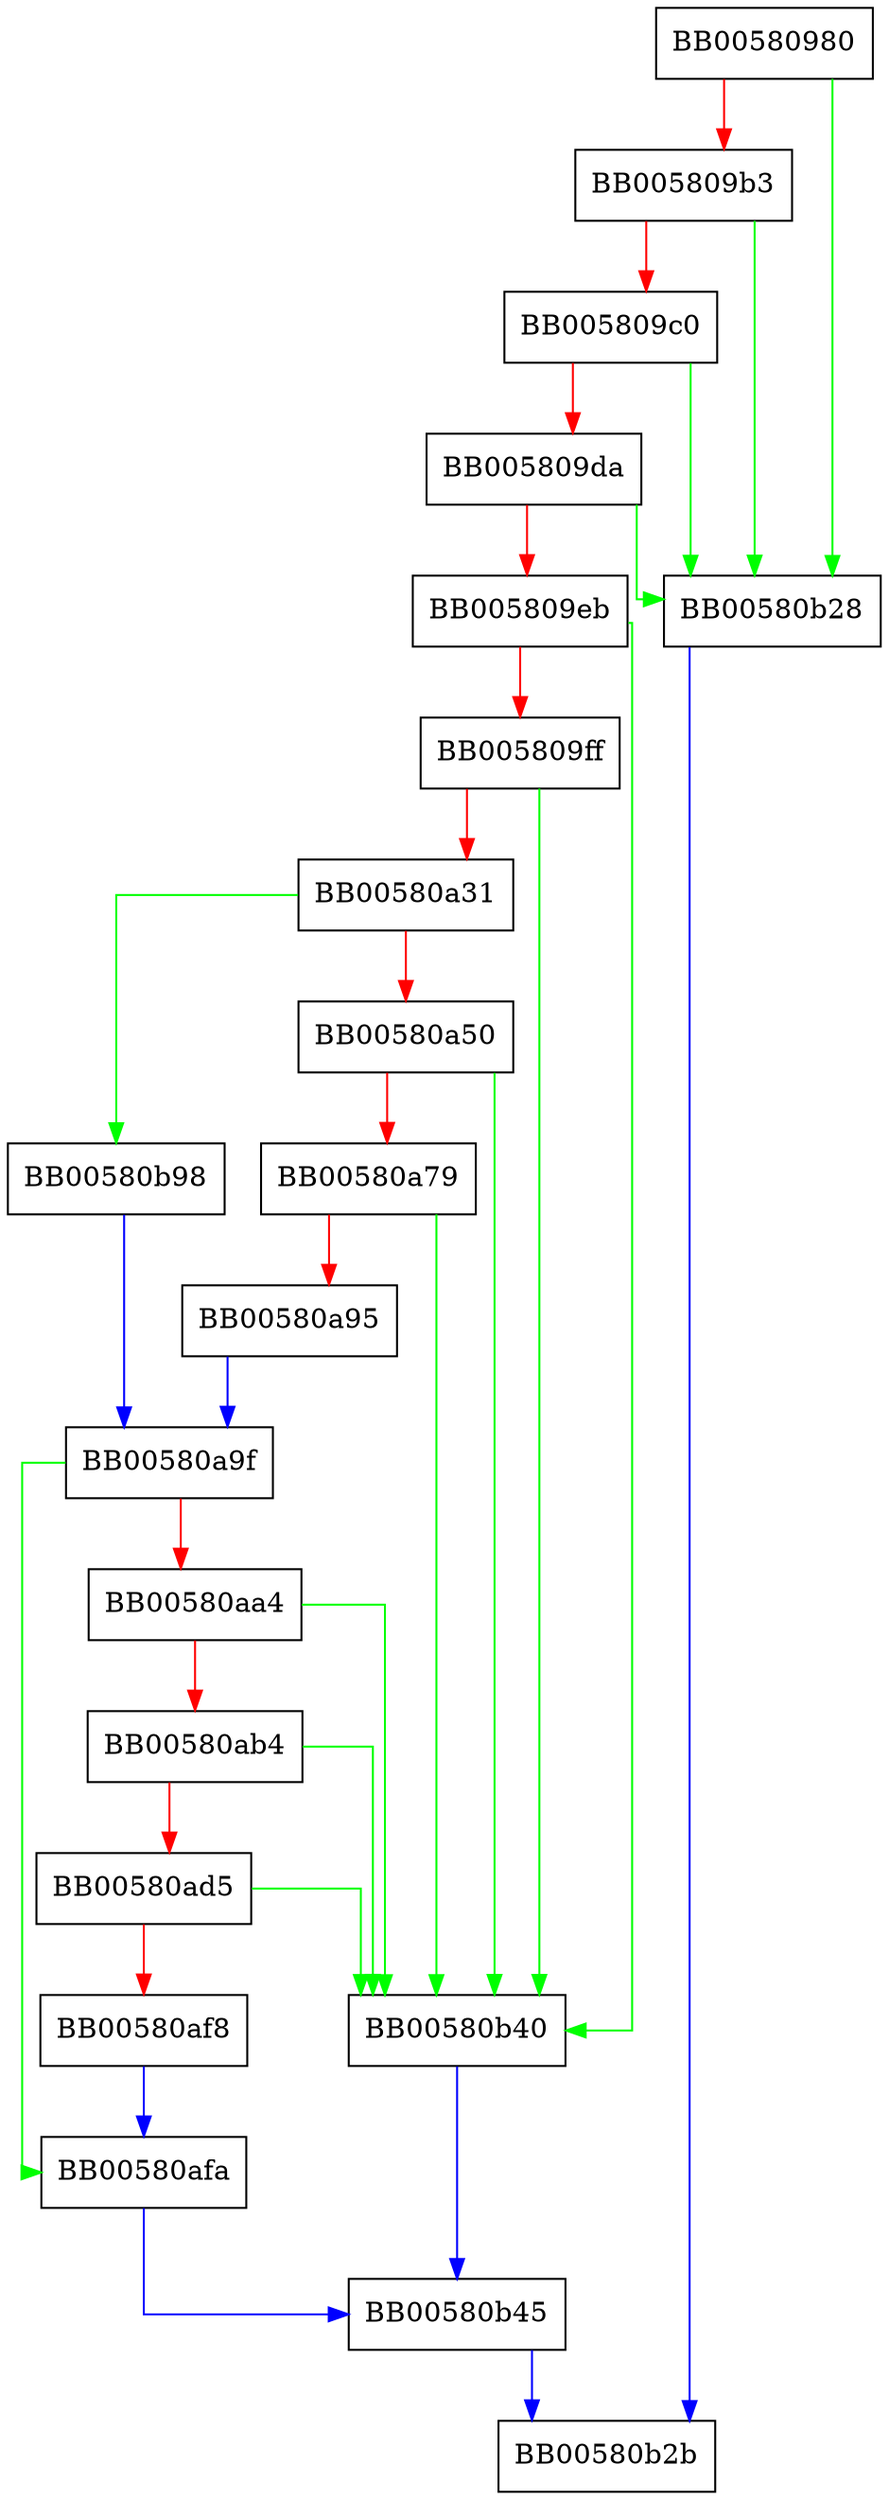 digraph ec_pkey_export_to {
  node [shape="box"];
  graph [splines=ortho];
  BB00580980 -> BB00580b28 [color="green"];
  BB00580980 -> BB005809b3 [color="red"];
  BB005809b3 -> BB00580b28 [color="green"];
  BB005809b3 -> BB005809c0 [color="red"];
  BB005809c0 -> BB00580b28 [color="green"];
  BB005809c0 -> BB005809da [color="red"];
  BB005809da -> BB00580b28 [color="green"];
  BB005809da -> BB005809eb [color="red"];
  BB005809eb -> BB00580b40 [color="green"];
  BB005809eb -> BB005809ff [color="red"];
  BB005809ff -> BB00580b40 [color="green"];
  BB005809ff -> BB00580a31 [color="red"];
  BB00580a31 -> BB00580b98 [color="green"];
  BB00580a31 -> BB00580a50 [color="red"];
  BB00580a50 -> BB00580b40 [color="green"];
  BB00580a50 -> BB00580a79 [color="red"];
  BB00580a79 -> BB00580b40 [color="green"];
  BB00580a79 -> BB00580a95 [color="red"];
  BB00580a95 -> BB00580a9f [color="blue"];
  BB00580a9f -> BB00580afa [color="green"];
  BB00580a9f -> BB00580aa4 [color="red"];
  BB00580aa4 -> BB00580b40 [color="green"];
  BB00580aa4 -> BB00580ab4 [color="red"];
  BB00580ab4 -> BB00580b40 [color="green"];
  BB00580ab4 -> BB00580ad5 [color="red"];
  BB00580ad5 -> BB00580b40 [color="green"];
  BB00580ad5 -> BB00580af8 [color="red"];
  BB00580af8 -> BB00580afa [color="blue"];
  BB00580afa -> BB00580b45 [color="blue"];
  BB00580b28 -> BB00580b2b [color="blue"];
  BB00580b40 -> BB00580b45 [color="blue"];
  BB00580b45 -> BB00580b2b [color="blue"];
  BB00580b98 -> BB00580a9f [color="blue"];
}